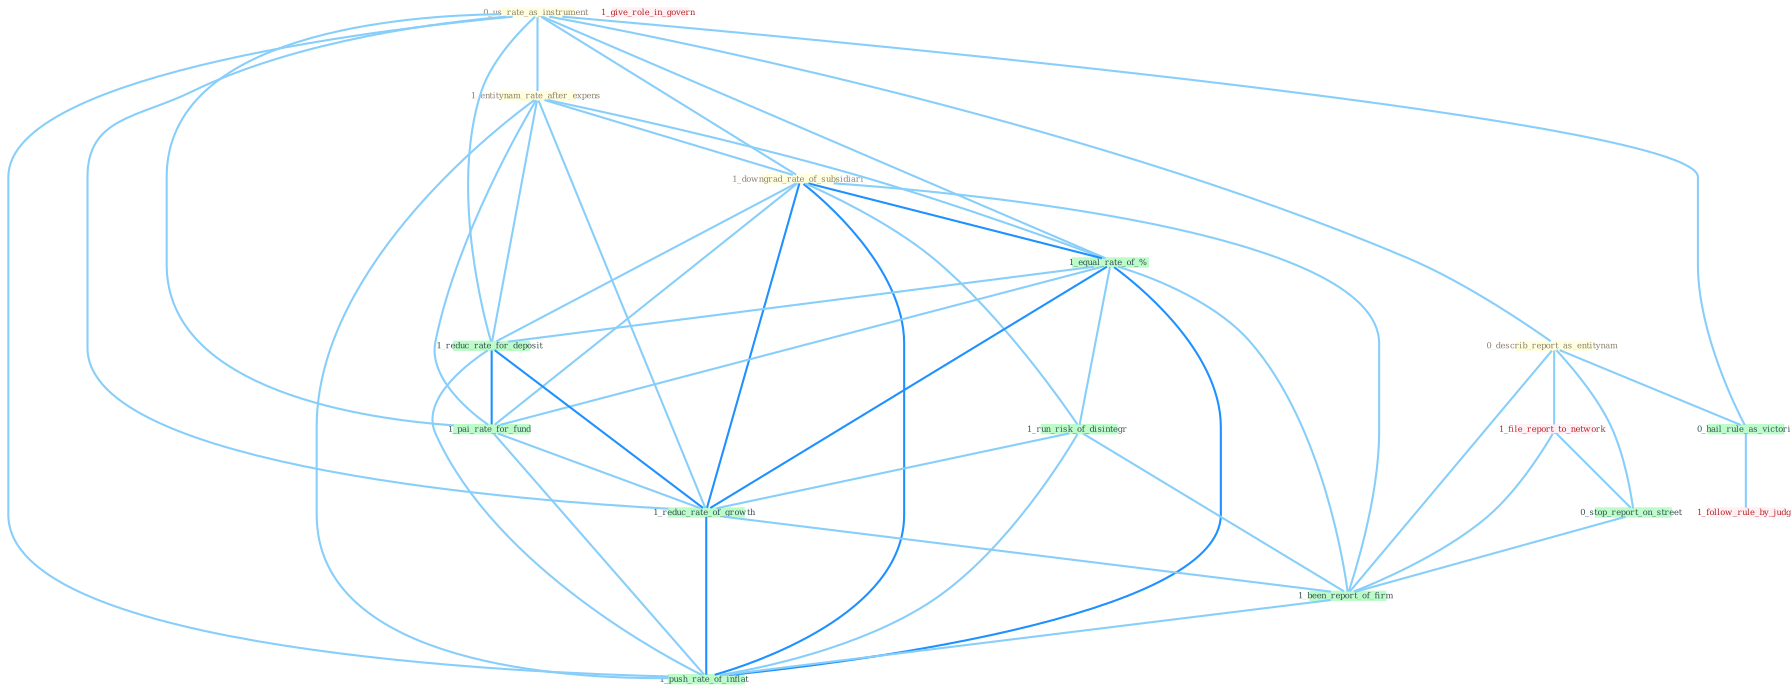 Graph G{ 
    node
    [shape=polygon,style=filled,width=.5,height=.06,color="#BDFCC9",fixedsize=true,fontsize=4,
    fontcolor="#2f4f4f"];
    {node
    [color="#ffffe0", fontcolor="#8b7d6b"] "0_us_rate_as_instrument " "0_describ_report_as_entitynam " "1_entitynam_rate_after_expens " "1_downgrad_rate_of_subsidiari "}
{node [color="#fff0f5", fontcolor="#b22222"] "1_file_report_to_network " "1_give_role_in_govern " "1_follow_rule_by_judg "}
edge [color="#B0E2FF"];

	"0_us_rate_as_instrument " -- "0_describ_report_as_entitynam " [w="1", color="#87cefa" ];
	"0_us_rate_as_instrument " -- "1_entitynam_rate_after_expens " [w="1", color="#87cefa" ];
	"0_us_rate_as_instrument " -- "1_downgrad_rate_of_subsidiari " [w="1", color="#87cefa" ];
	"0_us_rate_as_instrument " -- "1_equal_rate_of_% " [w="1", color="#87cefa" ];
	"0_us_rate_as_instrument " -- "1_reduc_rate_for_deposit " [w="1", color="#87cefa" ];
	"0_us_rate_as_instrument " -- "1_pai_rate_for_fund " [w="1", color="#87cefa" ];
	"0_us_rate_as_instrument " -- "0_hail_rule_as_victori " [w="1", color="#87cefa" ];
	"0_us_rate_as_instrument " -- "1_reduc_rate_of_growth " [w="1", color="#87cefa" ];
	"0_us_rate_as_instrument " -- "1_push_rate_of_inflat " [w="1", color="#87cefa" ];
	"0_describ_report_as_entitynam " -- "1_file_report_to_network " [w="1", color="#87cefa" ];
	"0_describ_report_as_entitynam " -- "0_stop_report_on_street " [w="1", color="#87cefa" ];
	"0_describ_report_as_entitynam " -- "0_hail_rule_as_victori " [w="1", color="#87cefa" ];
	"0_describ_report_as_entitynam " -- "1_been_report_of_firm " [w="1", color="#87cefa" ];
	"1_entitynam_rate_after_expens " -- "1_downgrad_rate_of_subsidiari " [w="1", color="#87cefa" ];
	"1_entitynam_rate_after_expens " -- "1_equal_rate_of_% " [w="1", color="#87cefa" ];
	"1_entitynam_rate_after_expens " -- "1_reduc_rate_for_deposit " [w="1", color="#87cefa" ];
	"1_entitynam_rate_after_expens " -- "1_pai_rate_for_fund " [w="1", color="#87cefa" ];
	"1_entitynam_rate_after_expens " -- "1_reduc_rate_of_growth " [w="1", color="#87cefa" ];
	"1_entitynam_rate_after_expens " -- "1_push_rate_of_inflat " [w="1", color="#87cefa" ];
	"1_downgrad_rate_of_subsidiari " -- "1_equal_rate_of_% " [w="2", color="#1e90ff" , len=0.8];
	"1_downgrad_rate_of_subsidiari " -- "1_reduc_rate_for_deposit " [w="1", color="#87cefa" ];
	"1_downgrad_rate_of_subsidiari " -- "1_pai_rate_for_fund " [w="1", color="#87cefa" ];
	"1_downgrad_rate_of_subsidiari " -- "1_run_risk_of_disintegr " [w="1", color="#87cefa" ];
	"1_downgrad_rate_of_subsidiari " -- "1_reduc_rate_of_growth " [w="2", color="#1e90ff" , len=0.8];
	"1_downgrad_rate_of_subsidiari " -- "1_been_report_of_firm " [w="1", color="#87cefa" ];
	"1_downgrad_rate_of_subsidiari " -- "1_push_rate_of_inflat " [w="2", color="#1e90ff" , len=0.8];
	"1_file_report_to_network " -- "0_stop_report_on_street " [w="1", color="#87cefa" ];
	"1_file_report_to_network " -- "1_been_report_of_firm " [w="1", color="#87cefa" ];
	"1_equal_rate_of_% " -- "1_reduc_rate_for_deposit " [w="1", color="#87cefa" ];
	"1_equal_rate_of_% " -- "1_pai_rate_for_fund " [w="1", color="#87cefa" ];
	"1_equal_rate_of_% " -- "1_run_risk_of_disintegr " [w="1", color="#87cefa" ];
	"1_equal_rate_of_% " -- "1_reduc_rate_of_growth " [w="2", color="#1e90ff" , len=0.8];
	"1_equal_rate_of_% " -- "1_been_report_of_firm " [w="1", color="#87cefa" ];
	"1_equal_rate_of_% " -- "1_push_rate_of_inflat " [w="2", color="#1e90ff" , len=0.8];
	"0_stop_report_on_street " -- "1_been_report_of_firm " [w="1", color="#87cefa" ];
	"1_reduc_rate_for_deposit " -- "1_pai_rate_for_fund " [w="2", color="#1e90ff" , len=0.8];
	"1_reduc_rate_for_deposit " -- "1_reduc_rate_of_growth " [w="2", color="#1e90ff" , len=0.8];
	"1_reduc_rate_for_deposit " -- "1_push_rate_of_inflat " [w="1", color="#87cefa" ];
	"1_pai_rate_for_fund " -- "1_reduc_rate_of_growth " [w="1", color="#87cefa" ];
	"1_pai_rate_for_fund " -- "1_push_rate_of_inflat " [w="1", color="#87cefa" ];
	"0_hail_rule_as_victori " -- "1_follow_rule_by_judg " [w="1", color="#87cefa" ];
	"1_run_risk_of_disintegr " -- "1_reduc_rate_of_growth " [w="1", color="#87cefa" ];
	"1_run_risk_of_disintegr " -- "1_been_report_of_firm " [w="1", color="#87cefa" ];
	"1_run_risk_of_disintegr " -- "1_push_rate_of_inflat " [w="1", color="#87cefa" ];
	"1_reduc_rate_of_growth " -- "1_been_report_of_firm " [w="1", color="#87cefa" ];
	"1_reduc_rate_of_growth " -- "1_push_rate_of_inflat " [w="2", color="#1e90ff" , len=0.8];
	"1_been_report_of_firm " -- "1_push_rate_of_inflat " [w="1", color="#87cefa" ];
}